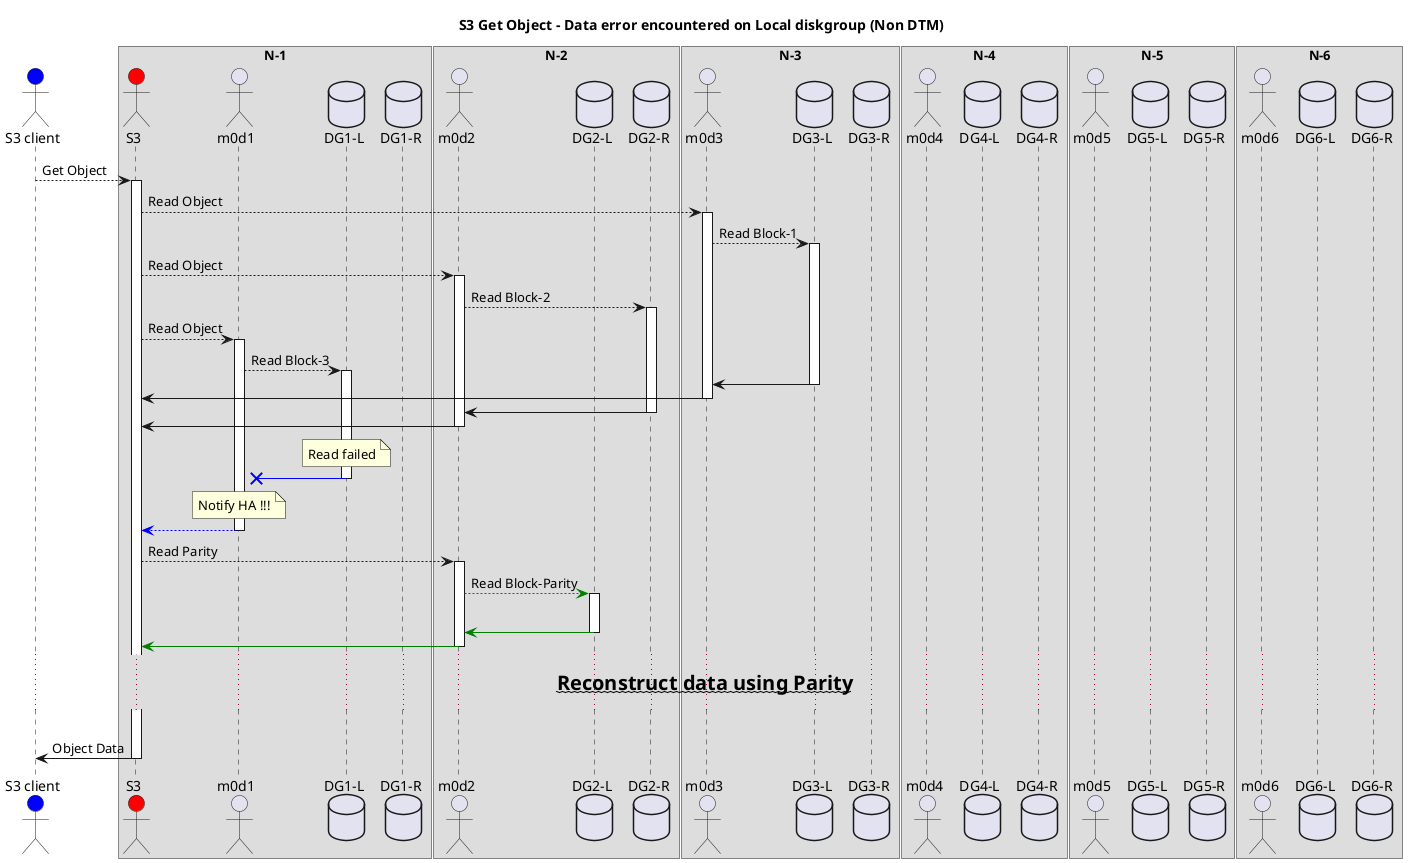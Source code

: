 @startuml
title <b>S3 Get Object - Data error encountered on Local diskgroup (Non DTM)</b>

actor "S3 client" as S3C #blue
box "N-1"
actor S3 #red
actor m0d1
database "DG1-L"
database "DG1-R"
endbox

box "N-2"
actor m0d2
database "DG2-L"
database "DG2-R"
endbox

box "N-3"
actor m0d3
database "DG3-L"
database "DG3-R"
endbox

box "N-4"
actor m0d4
database "DG4-L"
database "DG4-R"
endbox

box "N-5"
actor m0d5
database "DG5-L"
database "DG5-R"
endbox

box "N-6"
actor m0d6
database "DG6-L"
database "DG6-R"
endbox

S3C --> S3 ++: Get Object
S3-->m0d3 ++ :Read Object
m0d3 --> "DG3-L" ++:Read Block-1

S3-->m0d2 ++:Read Object
m0d2 --> "DG2-R" ++:Read Block-2

S3-->m0d1 ++:Read Object
m0d1 --> "DG1-L" ++:Read Block-3

"DG3-L" ->  m0d3 --
m0d3->S3 --

"DG2-R" ->  m0d2 --
m0d2->S3 --

note over "DG1-L": Read failed

"DG1-L" -[#blue]>x m0d1 --
note over m0d1: Notify HA !!!
m0d1-[#blue]->S3 --



S3-->m0d2 ++ :Read Parity
m0d2-[#green]->"DG2-L" ++ :Read Block-Parity
|||
"DG2-L" -[#green]>  m0d2 --
m0d2-[#green]>S3 --

... <b><size:20>~~Reconstruct data using Parity~~</b> ...
|||

S3C <- S3 --: Object Data
@enduml


